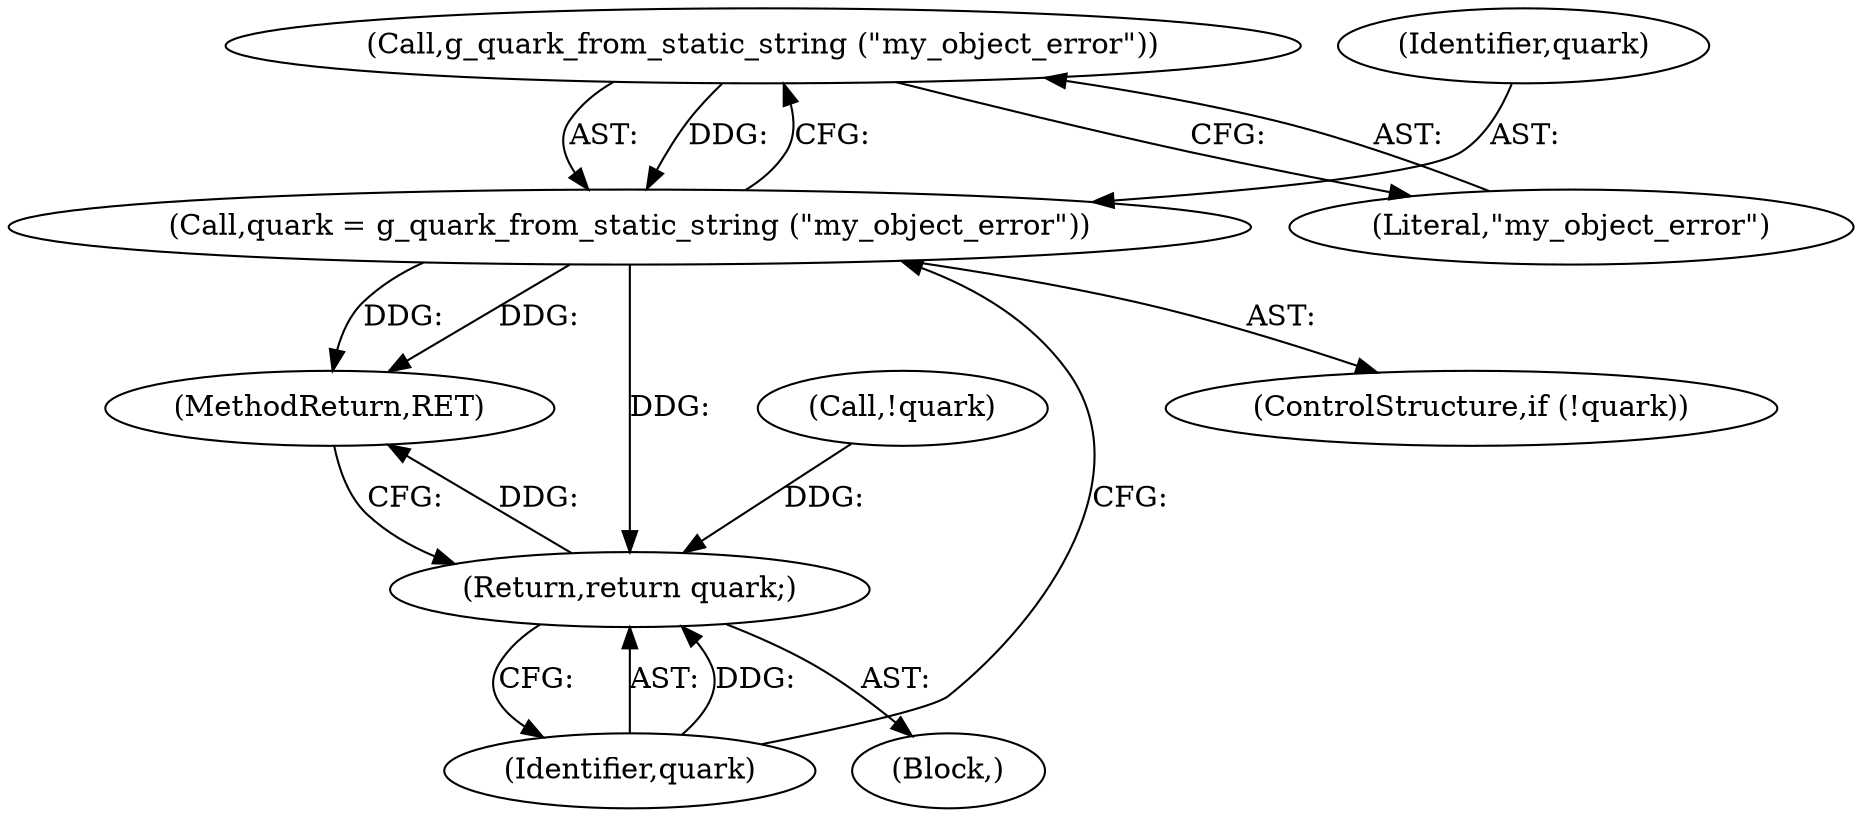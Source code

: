 digraph "1_dbus_9a6bce9b615abca6068348c1606ba8eaf13d9ae0_15@del" {
"1000112" [label="(Call,g_quark_from_static_string (\"my_object_error\"))"];
"1000110" [label="(Call,quark = g_quark_from_static_string (\"my_object_error\"))"];
"1000114" [label="(Return,return quark;)"];
"1000115" [label="(Identifier,quark)"];
"1000102" [label="(Block,)"];
"1000111" [label="(Identifier,quark)"];
"1000107" [label="(ControlStructure,if (!quark))"];
"1000114" [label="(Return,return quark;)"];
"1000108" [label="(Call,!quark)"];
"1000113" [label="(Literal,\"my_object_error\")"];
"1000110" [label="(Call,quark = g_quark_from_static_string (\"my_object_error\"))"];
"1000112" [label="(Call,g_quark_from_static_string (\"my_object_error\"))"];
"1000116" [label="(MethodReturn,RET)"];
"1000112" -> "1000110"  [label="AST: "];
"1000112" -> "1000113"  [label="CFG: "];
"1000113" -> "1000112"  [label="AST: "];
"1000110" -> "1000112"  [label="CFG: "];
"1000112" -> "1000110"  [label="DDG: "];
"1000110" -> "1000107"  [label="AST: "];
"1000111" -> "1000110"  [label="AST: "];
"1000115" -> "1000110"  [label="CFG: "];
"1000110" -> "1000116"  [label="DDG: "];
"1000110" -> "1000116"  [label="DDG: "];
"1000110" -> "1000114"  [label="DDG: "];
"1000114" -> "1000102"  [label="AST: "];
"1000114" -> "1000115"  [label="CFG: "];
"1000115" -> "1000114"  [label="AST: "];
"1000116" -> "1000114"  [label="CFG: "];
"1000114" -> "1000116"  [label="DDG: "];
"1000115" -> "1000114"  [label="DDG: "];
"1000108" -> "1000114"  [label="DDG: "];
}

